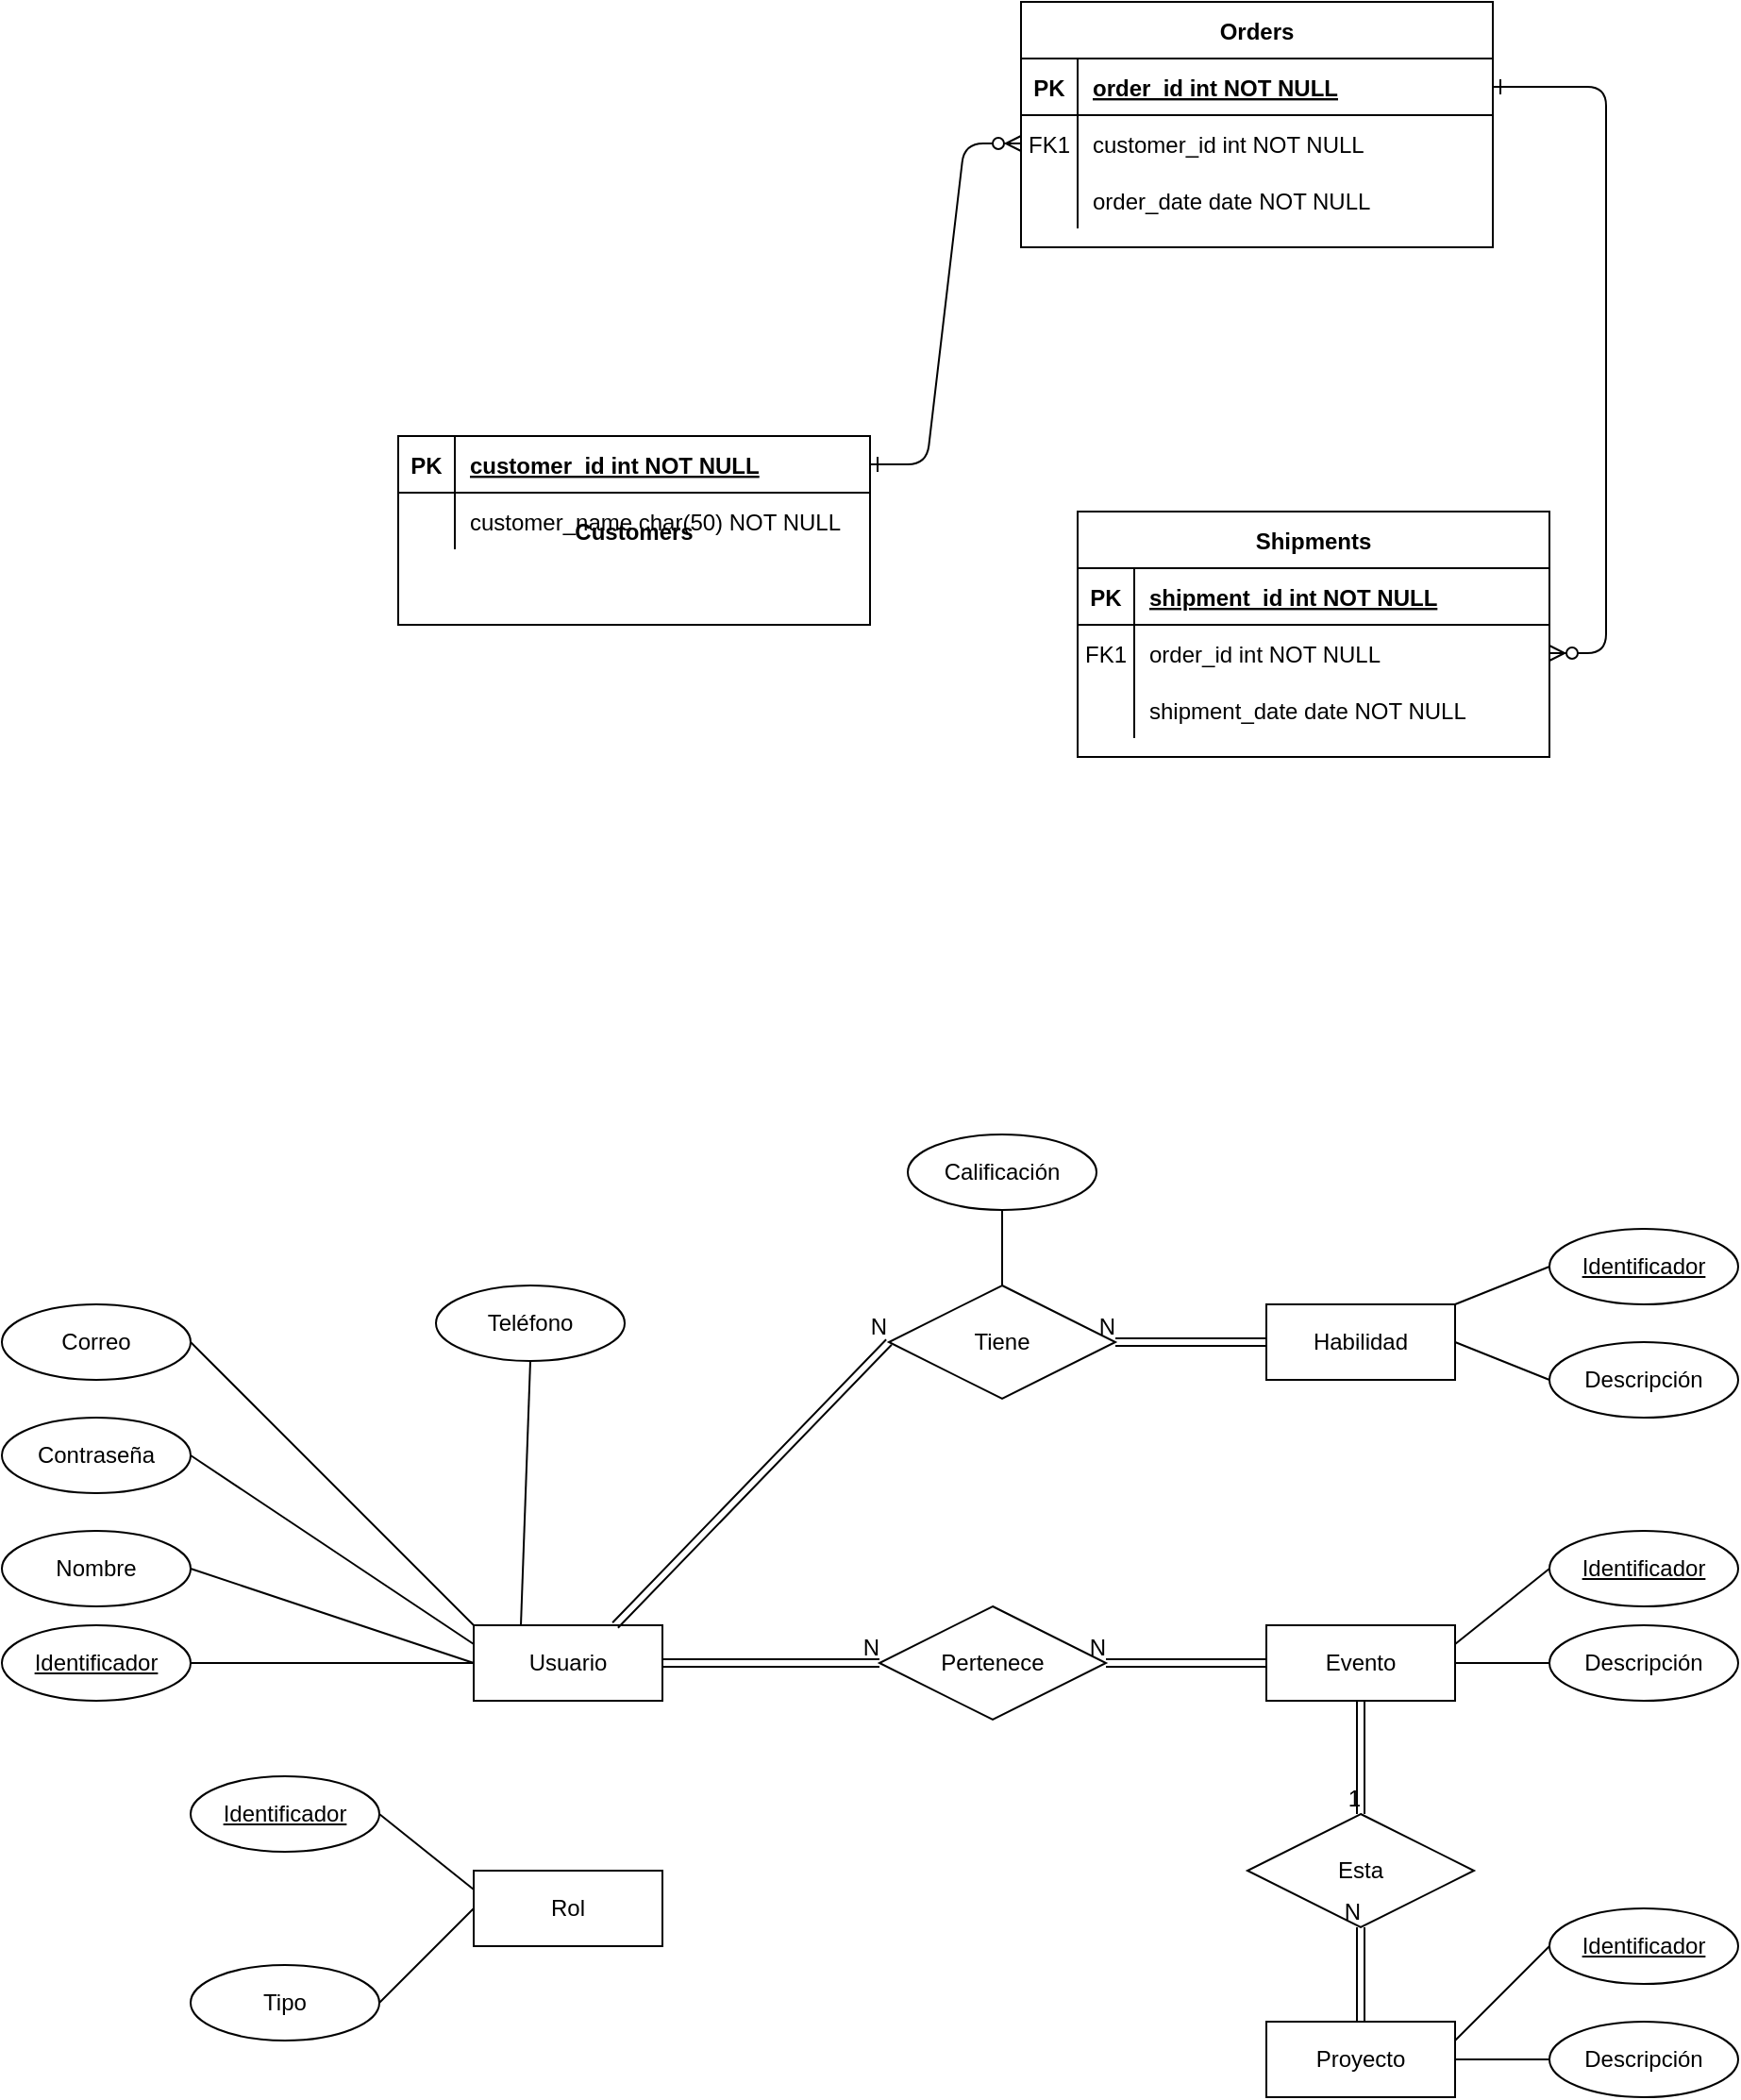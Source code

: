 <mxfile version="14.6.11" type="github">
  <diagram id="R2lEEEUBdFMjLlhIrx00" name="Page-1">
    <mxGraphModel dx="2133" dy="1793" grid="1" gridSize="10" guides="1" tooltips="1" connect="1" arrows="1" fold="1" page="1" pageScale="1" pageWidth="850" pageHeight="1100" math="0" shadow="0" extFonts="Permanent Marker^https://fonts.googleapis.com/css?family=Permanent+Marker">
      <root>
        <mxCell id="0" />
        <mxCell id="1" parent="0" />
        <mxCell id="C-vyLk0tnHw3VtMMgP7b-1" value="" style="edgeStyle=entityRelationEdgeStyle;endArrow=ERzeroToMany;startArrow=ERone;endFill=1;startFill=0;" parent="1" source="C-vyLk0tnHw3VtMMgP7b-24" target="C-vyLk0tnHw3VtMMgP7b-6" edge="1">
          <mxGeometry width="100" height="100" relative="1" as="geometry">
            <mxPoint x="340" y="720" as="sourcePoint" />
            <mxPoint x="440" y="620" as="targetPoint" />
          </mxGeometry>
        </mxCell>
        <mxCell id="C-vyLk0tnHw3VtMMgP7b-12" value="" style="edgeStyle=entityRelationEdgeStyle;endArrow=ERzeroToMany;startArrow=ERone;endFill=1;startFill=0;" parent="1" source="C-vyLk0tnHw3VtMMgP7b-3" target="C-vyLk0tnHw3VtMMgP7b-17" edge="1">
          <mxGeometry width="100" height="100" relative="1" as="geometry">
            <mxPoint x="400" y="180" as="sourcePoint" />
            <mxPoint x="460" y="205" as="targetPoint" />
          </mxGeometry>
        </mxCell>
        <mxCell id="C-vyLk0tnHw3VtMMgP7b-2" value="Orders" style="shape=table;startSize=30;container=1;collapsible=1;childLayout=tableLayout;fixedRows=1;rowLines=0;fontStyle=1;align=center;resizeLast=1;" parent="1" vertex="1">
          <mxGeometry x="440" y="-260" width="250" height="130" as="geometry" />
        </mxCell>
        <mxCell id="C-vyLk0tnHw3VtMMgP7b-3" value="" style="shape=partialRectangle;collapsible=0;dropTarget=0;pointerEvents=0;fillColor=none;points=[[0,0.5],[1,0.5]];portConstraint=eastwest;top=0;left=0;right=0;bottom=1;" parent="C-vyLk0tnHw3VtMMgP7b-2" vertex="1">
          <mxGeometry y="30" width="250" height="30" as="geometry" />
        </mxCell>
        <mxCell id="C-vyLk0tnHw3VtMMgP7b-4" value="PK" style="shape=partialRectangle;overflow=hidden;connectable=0;fillColor=none;top=0;left=0;bottom=0;right=0;fontStyle=1;" parent="C-vyLk0tnHw3VtMMgP7b-3" vertex="1">
          <mxGeometry width="30" height="30" as="geometry" />
        </mxCell>
        <mxCell id="C-vyLk0tnHw3VtMMgP7b-5" value="order_id int NOT NULL " style="shape=partialRectangle;overflow=hidden;connectable=0;fillColor=none;top=0;left=0;bottom=0;right=0;align=left;spacingLeft=6;fontStyle=5;" parent="C-vyLk0tnHw3VtMMgP7b-3" vertex="1">
          <mxGeometry x="30" width="220" height="30" as="geometry" />
        </mxCell>
        <mxCell id="C-vyLk0tnHw3VtMMgP7b-6" value="" style="shape=partialRectangle;collapsible=0;dropTarget=0;pointerEvents=0;fillColor=none;points=[[0,0.5],[1,0.5]];portConstraint=eastwest;top=0;left=0;right=0;bottom=0;" parent="C-vyLk0tnHw3VtMMgP7b-2" vertex="1">
          <mxGeometry y="60" width="250" height="30" as="geometry" />
        </mxCell>
        <mxCell id="C-vyLk0tnHw3VtMMgP7b-7" value="FK1" style="shape=partialRectangle;overflow=hidden;connectable=0;fillColor=none;top=0;left=0;bottom=0;right=0;" parent="C-vyLk0tnHw3VtMMgP7b-6" vertex="1">
          <mxGeometry width="30" height="30" as="geometry" />
        </mxCell>
        <mxCell id="C-vyLk0tnHw3VtMMgP7b-8" value="customer_id int NOT NULL" style="shape=partialRectangle;overflow=hidden;connectable=0;fillColor=none;top=0;left=0;bottom=0;right=0;align=left;spacingLeft=6;" parent="C-vyLk0tnHw3VtMMgP7b-6" vertex="1">
          <mxGeometry x="30" width="220" height="30" as="geometry" />
        </mxCell>
        <mxCell id="C-vyLk0tnHw3VtMMgP7b-9" value="" style="shape=partialRectangle;collapsible=0;dropTarget=0;pointerEvents=0;fillColor=none;points=[[0,0.5],[1,0.5]];portConstraint=eastwest;top=0;left=0;right=0;bottom=0;" parent="C-vyLk0tnHw3VtMMgP7b-2" vertex="1">
          <mxGeometry y="90" width="250" height="30" as="geometry" />
        </mxCell>
        <mxCell id="C-vyLk0tnHw3VtMMgP7b-10" value="" style="shape=partialRectangle;overflow=hidden;connectable=0;fillColor=none;top=0;left=0;bottom=0;right=0;" parent="C-vyLk0tnHw3VtMMgP7b-9" vertex="1">
          <mxGeometry width="30" height="30" as="geometry" />
        </mxCell>
        <mxCell id="C-vyLk0tnHw3VtMMgP7b-11" value="order_date date NOT NULL" style="shape=partialRectangle;overflow=hidden;connectable=0;fillColor=none;top=0;left=0;bottom=0;right=0;align=left;spacingLeft=6;" parent="C-vyLk0tnHw3VtMMgP7b-9" vertex="1">
          <mxGeometry x="30" width="220" height="30" as="geometry" />
        </mxCell>
        <mxCell id="C-vyLk0tnHw3VtMMgP7b-13" value="Shipments" style="shape=table;startSize=30;container=1;collapsible=1;childLayout=tableLayout;fixedRows=1;rowLines=0;fontStyle=1;align=center;resizeLast=1;" parent="1" vertex="1">
          <mxGeometry x="470" y="10" width="250" height="130" as="geometry" />
        </mxCell>
        <mxCell id="C-vyLk0tnHw3VtMMgP7b-14" value="" style="shape=partialRectangle;collapsible=0;dropTarget=0;pointerEvents=0;fillColor=none;points=[[0,0.5],[1,0.5]];portConstraint=eastwest;top=0;left=0;right=0;bottom=1;" parent="C-vyLk0tnHw3VtMMgP7b-13" vertex="1">
          <mxGeometry y="30" width="250" height="30" as="geometry" />
        </mxCell>
        <mxCell id="C-vyLk0tnHw3VtMMgP7b-15" value="PK" style="shape=partialRectangle;overflow=hidden;connectable=0;fillColor=none;top=0;left=0;bottom=0;right=0;fontStyle=1;" parent="C-vyLk0tnHw3VtMMgP7b-14" vertex="1">
          <mxGeometry width="30" height="30" as="geometry" />
        </mxCell>
        <mxCell id="C-vyLk0tnHw3VtMMgP7b-16" value="shipment_id int NOT NULL " style="shape=partialRectangle;overflow=hidden;connectable=0;fillColor=none;top=0;left=0;bottom=0;right=0;align=left;spacingLeft=6;fontStyle=5;" parent="C-vyLk0tnHw3VtMMgP7b-14" vertex="1">
          <mxGeometry x="30" width="220" height="30" as="geometry" />
        </mxCell>
        <mxCell id="C-vyLk0tnHw3VtMMgP7b-17" value="" style="shape=partialRectangle;collapsible=0;dropTarget=0;pointerEvents=0;fillColor=none;points=[[0,0.5],[1,0.5]];portConstraint=eastwest;top=0;left=0;right=0;bottom=0;" parent="C-vyLk0tnHw3VtMMgP7b-13" vertex="1">
          <mxGeometry y="60" width="250" height="30" as="geometry" />
        </mxCell>
        <mxCell id="C-vyLk0tnHw3VtMMgP7b-18" value="FK1" style="shape=partialRectangle;overflow=hidden;connectable=0;fillColor=none;top=0;left=0;bottom=0;right=0;" parent="C-vyLk0tnHw3VtMMgP7b-17" vertex="1">
          <mxGeometry width="30" height="30" as="geometry" />
        </mxCell>
        <mxCell id="C-vyLk0tnHw3VtMMgP7b-19" value="order_id int NOT NULL" style="shape=partialRectangle;overflow=hidden;connectable=0;fillColor=none;top=0;left=0;bottom=0;right=0;align=left;spacingLeft=6;" parent="C-vyLk0tnHw3VtMMgP7b-17" vertex="1">
          <mxGeometry x="30" width="220" height="30" as="geometry" />
        </mxCell>
        <mxCell id="C-vyLk0tnHw3VtMMgP7b-20" value="" style="shape=partialRectangle;collapsible=0;dropTarget=0;pointerEvents=0;fillColor=none;points=[[0,0.5],[1,0.5]];portConstraint=eastwest;top=0;left=0;right=0;bottom=0;" parent="C-vyLk0tnHw3VtMMgP7b-13" vertex="1">
          <mxGeometry y="90" width="250" height="30" as="geometry" />
        </mxCell>
        <mxCell id="C-vyLk0tnHw3VtMMgP7b-21" value="" style="shape=partialRectangle;overflow=hidden;connectable=0;fillColor=none;top=0;left=0;bottom=0;right=0;" parent="C-vyLk0tnHw3VtMMgP7b-20" vertex="1">
          <mxGeometry width="30" height="30" as="geometry" />
        </mxCell>
        <mxCell id="C-vyLk0tnHw3VtMMgP7b-22" value="shipment_date date NOT NULL" style="shape=partialRectangle;overflow=hidden;connectable=0;fillColor=none;top=0;left=0;bottom=0;right=0;align=left;spacingLeft=6;" parent="C-vyLk0tnHw3VtMMgP7b-20" vertex="1">
          <mxGeometry x="30" width="220" height="30" as="geometry" />
        </mxCell>
        <mxCell id="C-vyLk0tnHw3VtMMgP7b-23" value="Customers" style="shape=table;startSize=0;container=1;collapsible=1;childLayout=tableLayout;fixedRows=1;rowLines=0;fontStyle=1;align=center;resizeLast=1;" parent="1" vertex="1">
          <mxGeometry x="110" y="-30" width="250" height="100" as="geometry" />
        </mxCell>
        <mxCell id="C-vyLk0tnHw3VtMMgP7b-24" value="" style="shape=partialRectangle;collapsible=0;dropTarget=0;pointerEvents=0;fillColor=none;points=[[0,0.5],[1,0.5]];portConstraint=eastwest;top=0;left=0;right=0;bottom=1;" parent="C-vyLk0tnHw3VtMMgP7b-23" vertex="1">
          <mxGeometry width="250" height="30" as="geometry" />
        </mxCell>
        <mxCell id="C-vyLk0tnHw3VtMMgP7b-25" value="PK" style="shape=partialRectangle;overflow=hidden;connectable=0;fillColor=none;top=0;left=0;bottom=0;right=0;fontStyle=1;" parent="C-vyLk0tnHw3VtMMgP7b-24" vertex="1">
          <mxGeometry width="30" height="30" as="geometry" />
        </mxCell>
        <mxCell id="C-vyLk0tnHw3VtMMgP7b-26" value="customer_id int NOT NULL " style="shape=partialRectangle;overflow=hidden;connectable=0;fillColor=none;top=0;left=0;bottom=0;right=0;align=left;spacingLeft=6;fontStyle=5;" parent="C-vyLk0tnHw3VtMMgP7b-24" vertex="1">
          <mxGeometry x="30" width="220" height="30" as="geometry" />
        </mxCell>
        <mxCell id="C-vyLk0tnHw3VtMMgP7b-27" value="" style="shape=partialRectangle;collapsible=0;dropTarget=0;pointerEvents=0;fillColor=none;points=[[0,0.5],[1,0.5]];portConstraint=eastwest;top=0;left=0;right=0;bottom=0;" parent="C-vyLk0tnHw3VtMMgP7b-23" vertex="1">
          <mxGeometry y="30" width="250" height="30" as="geometry" />
        </mxCell>
        <mxCell id="C-vyLk0tnHw3VtMMgP7b-28" value="" style="shape=partialRectangle;overflow=hidden;connectable=0;fillColor=none;top=0;left=0;bottom=0;right=0;" parent="C-vyLk0tnHw3VtMMgP7b-27" vertex="1">
          <mxGeometry width="30" height="30" as="geometry" />
        </mxCell>
        <mxCell id="C-vyLk0tnHw3VtMMgP7b-29" value="customer_name char(50) NOT NULL" style="shape=partialRectangle;overflow=hidden;connectable=0;fillColor=none;top=0;left=0;bottom=0;right=0;align=left;spacingLeft=6;" parent="C-vyLk0tnHw3VtMMgP7b-27" vertex="1">
          <mxGeometry x="30" width="220" height="30" as="geometry" />
        </mxCell>
        <mxCell id="u1p3eJrne7-kw70h8bbC-1" value="Usuario" style="whiteSpace=wrap;html=1;align=center;" vertex="1" parent="1">
          <mxGeometry x="150" y="600" width="100" height="40" as="geometry" />
        </mxCell>
        <mxCell id="u1p3eJrne7-kw70h8bbC-2" value="Proyecto" style="whiteSpace=wrap;html=1;align=center;" vertex="1" parent="1">
          <mxGeometry x="570" y="810" width="100" height="40" as="geometry" />
        </mxCell>
        <mxCell id="u1p3eJrne7-kw70h8bbC-3" value="Evento" style="whiteSpace=wrap;html=1;align=center;" vertex="1" parent="1">
          <mxGeometry x="570" y="600" width="100" height="40" as="geometry" />
        </mxCell>
        <mxCell id="u1p3eJrne7-kw70h8bbC-13" value="Identificador" style="ellipse;whiteSpace=wrap;html=1;align=center;fontStyle=4;" vertex="1" parent="1">
          <mxGeometry x="-100" y="600" width="100" height="40" as="geometry" />
        </mxCell>
        <mxCell id="u1p3eJrne7-kw70h8bbC-14" value="Nombre" style="ellipse;whiteSpace=wrap;html=1;align=center;" vertex="1" parent="1">
          <mxGeometry x="-100" y="550" width="100" height="40" as="geometry" />
        </mxCell>
        <mxCell id="u1p3eJrne7-kw70h8bbC-15" value="Correo" style="ellipse;whiteSpace=wrap;html=1;align=center;" vertex="1" parent="1">
          <mxGeometry x="-100" y="430" width="100" height="40" as="geometry" />
        </mxCell>
        <mxCell id="u1p3eJrne7-kw70h8bbC-16" value="Teléfono" style="ellipse;whiteSpace=wrap;html=1;align=center;" vertex="1" parent="1">
          <mxGeometry x="130" y="420" width="100" height="40" as="geometry" />
        </mxCell>
        <mxCell id="u1p3eJrne7-kw70h8bbC-21" value="" style="endArrow=none;html=1;rounded=0;exitX=1;exitY=0.5;exitDx=0;exitDy=0;entryX=0;entryY=0;entryDx=0;entryDy=0;" edge="1" parent="1" source="u1p3eJrne7-kw70h8bbC-15" target="u1p3eJrne7-kw70h8bbC-1">
          <mxGeometry relative="1" as="geometry">
            <mxPoint x="140" y="530" as="sourcePoint" />
            <mxPoint x="180" y="600" as="targetPoint" />
          </mxGeometry>
        </mxCell>
        <mxCell id="u1p3eJrne7-kw70h8bbC-22" value="" style="endArrow=none;html=1;rounded=0;entryX=0.5;entryY=1;entryDx=0;entryDy=0;exitX=0.25;exitY=0;exitDx=0;exitDy=0;" edge="1" parent="1" source="u1p3eJrne7-kw70h8bbC-1" target="u1p3eJrne7-kw70h8bbC-16">
          <mxGeometry relative="1" as="geometry">
            <mxPoint x="220" y="600" as="sourcePoint" />
            <mxPoint x="270" y="510" as="targetPoint" />
          </mxGeometry>
        </mxCell>
        <mxCell id="u1p3eJrne7-kw70h8bbC-25" value="Habilidad" style="whiteSpace=wrap;html=1;align=center;" vertex="1" parent="1">
          <mxGeometry x="570" y="430" width="100" height="40" as="geometry" />
        </mxCell>
        <mxCell id="u1p3eJrne7-kw70h8bbC-26" value="Pertenece" style="shape=rhombus;perimeter=rhombusPerimeter;whiteSpace=wrap;html=1;align=center;" vertex="1" parent="1">
          <mxGeometry x="365" y="590" width="120" height="60" as="geometry" />
        </mxCell>
        <mxCell id="u1p3eJrne7-kw70h8bbC-27" value="Tiene" style="shape=rhombus;perimeter=rhombusPerimeter;whiteSpace=wrap;html=1;align=center;" vertex="1" parent="1">
          <mxGeometry x="370" y="420" width="120" height="60" as="geometry" />
        </mxCell>
        <mxCell id="u1p3eJrne7-kw70h8bbC-28" value="Esta" style="shape=rhombus;perimeter=rhombusPerimeter;whiteSpace=wrap;html=1;align=center;" vertex="1" parent="1">
          <mxGeometry x="560" y="700" width="120" height="60" as="geometry" />
        </mxCell>
        <mxCell id="u1p3eJrne7-kw70h8bbC-36" value="Identificador" style="ellipse;whiteSpace=wrap;html=1;align=center;fontStyle=4;" vertex="1" parent="1">
          <mxGeometry x="720" y="750" width="100" height="40" as="geometry" />
        </mxCell>
        <mxCell id="u1p3eJrne7-kw70h8bbC-37" value="Identificador" style="ellipse;whiteSpace=wrap;html=1;align=center;fontStyle=4;" vertex="1" parent="1">
          <mxGeometry x="720" y="390" width="100" height="40" as="geometry" />
        </mxCell>
        <mxCell id="u1p3eJrne7-kw70h8bbC-38" value="Descripción" style="ellipse;whiteSpace=wrap;html=1;align=center;" vertex="1" parent="1">
          <mxGeometry x="720" y="450" width="100" height="40" as="geometry" />
        </mxCell>
        <mxCell id="u1p3eJrne7-kw70h8bbC-45" value="" style="endArrow=none;html=1;rounded=0;exitX=1;exitY=0.5;exitDx=0;exitDy=0;entryX=0;entryY=0.5;entryDx=0;entryDy=0;" edge="1" parent="1" source="u1p3eJrne7-kw70h8bbC-14" target="u1p3eJrne7-kw70h8bbC-1">
          <mxGeometry relative="1" as="geometry">
            <mxPoint x="340" y="520" as="sourcePoint" />
            <mxPoint x="500" y="520" as="targetPoint" />
          </mxGeometry>
        </mxCell>
        <mxCell id="u1p3eJrne7-kw70h8bbC-46" value="" style="endArrow=none;html=1;rounded=0;exitX=1;exitY=0.5;exitDx=0;exitDy=0;entryX=0;entryY=0.5;entryDx=0;entryDy=0;" edge="1" parent="1" source="u1p3eJrne7-kw70h8bbC-13" target="u1p3eJrne7-kw70h8bbC-1">
          <mxGeometry relative="1" as="geometry">
            <mxPoint x="340" y="650" as="sourcePoint" />
            <mxPoint x="500" y="650" as="targetPoint" />
          </mxGeometry>
        </mxCell>
        <mxCell id="u1p3eJrne7-kw70h8bbC-48" value="" style="endArrow=none;html=1;rounded=0;entryX=0;entryY=0.5;entryDx=0;entryDy=0;exitX=1;exitY=0.5;exitDx=0;exitDy=0;" edge="1" parent="1" source="u1p3eJrne7-kw70h8bbC-25" target="u1p3eJrne7-kw70h8bbC-38">
          <mxGeometry relative="1" as="geometry">
            <mxPoint x="340" y="650" as="sourcePoint" />
            <mxPoint x="500" y="650" as="targetPoint" />
          </mxGeometry>
        </mxCell>
        <mxCell id="u1p3eJrne7-kw70h8bbC-49" value="" style="endArrow=none;html=1;rounded=0;entryX=0.5;entryY=1;entryDx=0;entryDy=0;exitX=0.5;exitY=0;exitDx=0;exitDy=0;" edge="1" parent="1" source="u1p3eJrne7-kw70h8bbC-27" target="u1p3eJrne7-kw70h8bbC-137">
          <mxGeometry relative="1" as="geometry">
            <mxPoint x="340" y="650" as="sourcePoint" />
            <mxPoint x="720.0" y="460" as="targetPoint" />
          </mxGeometry>
        </mxCell>
        <mxCell id="u1p3eJrne7-kw70h8bbC-54" value="" style="endArrow=none;html=1;rounded=0;exitX=1;exitY=0;exitDx=0;exitDy=0;entryX=0;entryY=0.5;entryDx=0;entryDy=0;" edge="1" parent="1" source="u1p3eJrne7-kw70h8bbC-25" target="u1p3eJrne7-kw70h8bbC-37">
          <mxGeometry relative="1" as="geometry">
            <mxPoint x="340" y="650" as="sourcePoint" />
            <mxPoint x="500" y="650" as="targetPoint" />
          </mxGeometry>
        </mxCell>
        <mxCell id="u1p3eJrne7-kw70h8bbC-69" value="" style="shape=link;html=1;rounded=0;entryX=0.5;entryY=0;entryDx=0;entryDy=0;exitX=0.5;exitY=1;exitDx=0;exitDy=0;" edge="1" parent="1" source="u1p3eJrne7-kw70h8bbC-3" target="u1p3eJrne7-kw70h8bbC-28">
          <mxGeometry relative="1" as="geometry">
            <mxPoint x="340" y="650" as="sourcePoint" />
            <mxPoint x="500" y="650" as="targetPoint" />
          </mxGeometry>
        </mxCell>
        <mxCell id="u1p3eJrne7-kw70h8bbC-70" value="1" style="resizable=0;html=1;align=right;verticalAlign=bottom;" connectable="0" vertex="1" parent="u1p3eJrne7-kw70h8bbC-69">
          <mxGeometry x="1" relative="1" as="geometry" />
        </mxCell>
        <mxCell id="u1p3eJrne7-kw70h8bbC-74" value="" style="shape=link;html=1;rounded=0;exitX=0.5;exitY=0;exitDx=0;exitDy=0;entryX=0.5;entryY=1;entryDx=0;entryDy=0;" edge="1" parent="1" source="u1p3eJrne7-kw70h8bbC-2" target="u1p3eJrne7-kw70h8bbC-28">
          <mxGeometry relative="1" as="geometry">
            <mxPoint x="340" y="650" as="sourcePoint" />
            <mxPoint x="500" y="650" as="targetPoint" />
          </mxGeometry>
        </mxCell>
        <mxCell id="u1p3eJrne7-kw70h8bbC-75" value="N" style="resizable=0;html=1;align=right;verticalAlign=bottom;" connectable="0" vertex="1" parent="u1p3eJrne7-kw70h8bbC-74">
          <mxGeometry x="1" relative="1" as="geometry" />
        </mxCell>
        <mxCell id="u1p3eJrne7-kw70h8bbC-79" value="" style="shape=link;html=1;rounded=0;exitX=0.75;exitY=0;exitDx=0;exitDy=0;entryX=0;entryY=0.5;entryDx=0;entryDy=0;" edge="1" parent="1" source="u1p3eJrne7-kw70h8bbC-1" target="u1p3eJrne7-kw70h8bbC-27">
          <mxGeometry relative="1" as="geometry">
            <mxPoint x="340" y="650" as="sourcePoint" />
            <mxPoint x="500" y="650" as="targetPoint" />
          </mxGeometry>
        </mxCell>
        <mxCell id="u1p3eJrne7-kw70h8bbC-80" value="N" style="resizable=0;html=1;align=right;verticalAlign=bottom;" connectable="0" vertex="1" parent="u1p3eJrne7-kw70h8bbC-79">
          <mxGeometry x="1" relative="1" as="geometry" />
        </mxCell>
        <mxCell id="u1p3eJrne7-kw70h8bbC-81" value="" style="shape=link;html=1;rounded=0;exitX=0;exitY=0.5;exitDx=0;exitDy=0;entryX=1;entryY=0.5;entryDx=0;entryDy=0;" edge="1" parent="1" source="u1p3eJrne7-kw70h8bbC-25" target="u1p3eJrne7-kw70h8bbC-27">
          <mxGeometry relative="1" as="geometry">
            <mxPoint x="340" y="650" as="sourcePoint" />
            <mxPoint x="500" y="650" as="targetPoint" />
          </mxGeometry>
        </mxCell>
        <mxCell id="u1p3eJrne7-kw70h8bbC-82" value="N" style="resizable=0;html=1;align=right;verticalAlign=bottom;" connectable="0" vertex="1" parent="u1p3eJrne7-kw70h8bbC-81">
          <mxGeometry x="1" relative="1" as="geometry" />
        </mxCell>
        <mxCell id="u1p3eJrne7-kw70h8bbC-83" value="" style="shape=link;html=1;rounded=0;exitX=1;exitY=0.5;exitDx=0;exitDy=0;entryX=0;entryY=0.5;entryDx=0;entryDy=0;" edge="1" parent="1" source="u1p3eJrne7-kw70h8bbC-1" target="u1p3eJrne7-kw70h8bbC-26">
          <mxGeometry relative="1" as="geometry">
            <mxPoint x="340" y="650" as="sourcePoint" />
            <mxPoint x="500" y="650" as="targetPoint" />
          </mxGeometry>
        </mxCell>
        <mxCell id="u1p3eJrne7-kw70h8bbC-84" value="N" style="resizable=0;html=1;align=right;verticalAlign=bottom;" connectable="0" vertex="1" parent="u1p3eJrne7-kw70h8bbC-83">
          <mxGeometry x="1" relative="1" as="geometry" />
        </mxCell>
        <mxCell id="u1p3eJrne7-kw70h8bbC-85" value="" style="shape=link;html=1;rounded=0;exitX=0;exitY=0.5;exitDx=0;exitDy=0;entryX=1;entryY=0.5;entryDx=0;entryDy=0;" edge="1" parent="1" source="u1p3eJrne7-kw70h8bbC-3" target="u1p3eJrne7-kw70h8bbC-26">
          <mxGeometry relative="1" as="geometry">
            <mxPoint x="340" y="650" as="sourcePoint" />
            <mxPoint x="500" y="650" as="targetPoint" />
          </mxGeometry>
        </mxCell>
        <mxCell id="u1p3eJrne7-kw70h8bbC-86" value="N" style="resizable=0;html=1;align=right;verticalAlign=bottom;" connectable="0" vertex="1" parent="u1p3eJrne7-kw70h8bbC-85">
          <mxGeometry x="1" relative="1" as="geometry" />
        </mxCell>
        <mxCell id="u1p3eJrne7-kw70h8bbC-88" value="Contraseña" style="ellipse;whiteSpace=wrap;html=1;align=center;" vertex="1" parent="1">
          <mxGeometry x="-100" y="490" width="100" height="40" as="geometry" />
        </mxCell>
        <mxCell id="u1p3eJrne7-kw70h8bbC-90" value="" style="endArrow=none;html=1;rounded=0;entryX=1;entryY=0.5;entryDx=0;entryDy=0;" edge="1" parent="1" target="u1p3eJrne7-kw70h8bbC-88">
          <mxGeometry relative="1" as="geometry">
            <mxPoint x="150" y="610" as="sourcePoint" />
            <mxPoint x="500" y="650" as="targetPoint" />
          </mxGeometry>
        </mxCell>
        <mxCell id="u1p3eJrne7-kw70h8bbC-101" value="Identificador" style="ellipse;whiteSpace=wrap;html=1;align=center;fontStyle=4;" vertex="1" parent="1">
          <mxGeometry x="720" y="550" width="100" height="40" as="geometry" />
        </mxCell>
        <mxCell id="u1p3eJrne7-kw70h8bbC-103" value="Descripción" style="ellipse;whiteSpace=wrap;html=1;align=center;" vertex="1" parent="1">
          <mxGeometry x="720" y="600" width="100" height="40" as="geometry" />
        </mxCell>
        <mxCell id="u1p3eJrne7-kw70h8bbC-106" value="Descripción" style="ellipse;whiteSpace=wrap;html=1;align=center;" vertex="1" parent="1">
          <mxGeometry x="720" y="810" width="100" height="40" as="geometry" />
        </mxCell>
        <mxCell id="u1p3eJrne7-kw70h8bbC-108" value="" style="endArrow=none;html=1;rounded=0;entryX=0;entryY=0.5;entryDx=0;entryDy=0;" edge="1" parent="1" target="u1p3eJrne7-kw70h8bbC-101">
          <mxGeometry relative="1" as="geometry">
            <mxPoint x="670" y="610" as="sourcePoint" />
            <mxPoint x="500" y="780" as="targetPoint" />
          </mxGeometry>
        </mxCell>
        <mxCell id="u1p3eJrne7-kw70h8bbC-109" value="" style="endArrow=none;html=1;rounded=0;entryX=0;entryY=0.5;entryDx=0;entryDy=0;exitX=1;exitY=0.5;exitDx=0;exitDy=0;" edge="1" parent="1" source="u1p3eJrne7-kw70h8bbC-3" target="u1p3eJrne7-kw70h8bbC-103">
          <mxGeometry relative="1" as="geometry">
            <mxPoint x="340" y="780" as="sourcePoint" />
            <mxPoint x="500" y="780" as="targetPoint" />
          </mxGeometry>
        </mxCell>
        <mxCell id="u1p3eJrne7-kw70h8bbC-115" value="" style="endArrow=none;html=1;rounded=0;entryX=1;entryY=0.25;entryDx=0;entryDy=0;exitX=0;exitY=0.5;exitDx=0;exitDy=0;" edge="1" parent="1" source="u1p3eJrne7-kw70h8bbC-36" target="u1p3eJrne7-kw70h8bbC-2">
          <mxGeometry relative="1" as="geometry">
            <mxPoint x="340" y="650" as="sourcePoint" />
            <mxPoint x="500" y="650" as="targetPoint" />
          </mxGeometry>
        </mxCell>
        <mxCell id="u1p3eJrne7-kw70h8bbC-118" value="" style="endArrow=none;html=1;rounded=0;entryX=0;entryY=0.5;entryDx=0;entryDy=0;exitX=1;exitY=0.5;exitDx=0;exitDy=0;" edge="1" parent="1" source="u1p3eJrne7-kw70h8bbC-2" target="u1p3eJrne7-kw70h8bbC-106">
          <mxGeometry relative="1" as="geometry">
            <mxPoint x="340" y="650" as="sourcePoint" />
            <mxPoint x="500" y="650" as="targetPoint" />
          </mxGeometry>
        </mxCell>
        <mxCell id="u1p3eJrne7-kw70h8bbC-131" value="Rol" style="whiteSpace=wrap;html=1;align=center;" vertex="1" parent="1">
          <mxGeometry x="150" y="730" width="100" height="40" as="geometry" />
        </mxCell>
        <mxCell id="u1p3eJrne7-kw70h8bbC-133" value="Tipo" style="ellipse;whiteSpace=wrap;html=1;align=center;" vertex="1" parent="1">
          <mxGeometry y="780" width="100" height="40" as="geometry" />
        </mxCell>
        <mxCell id="u1p3eJrne7-kw70h8bbC-134" value="Identificador" style="ellipse;whiteSpace=wrap;html=1;align=center;fontStyle=4;" vertex="1" parent="1">
          <mxGeometry y="680" width="100" height="40" as="geometry" />
        </mxCell>
        <mxCell id="u1p3eJrne7-kw70h8bbC-135" value="" style="endArrow=none;html=1;rounded=0;exitX=1;exitY=0.5;exitDx=0;exitDy=0;entryX=0;entryY=0.5;entryDx=0;entryDy=0;" edge="1" parent="1" source="u1p3eJrne7-kw70h8bbC-133" target="u1p3eJrne7-kw70h8bbC-131">
          <mxGeometry relative="1" as="geometry">
            <mxPoint x="320" y="620" as="sourcePoint" />
            <mxPoint x="480" y="620" as="targetPoint" />
          </mxGeometry>
        </mxCell>
        <mxCell id="u1p3eJrne7-kw70h8bbC-136" value="" style="endArrow=none;html=1;rounded=0;exitX=1;exitY=0.5;exitDx=0;exitDy=0;entryX=0;entryY=0.25;entryDx=0;entryDy=0;" edge="1" parent="1" source="u1p3eJrne7-kw70h8bbC-134" target="u1p3eJrne7-kw70h8bbC-131">
          <mxGeometry relative="1" as="geometry">
            <mxPoint x="320" y="620" as="sourcePoint" />
            <mxPoint x="480" y="620" as="targetPoint" />
          </mxGeometry>
        </mxCell>
        <mxCell id="u1p3eJrne7-kw70h8bbC-137" value="Calificación" style="ellipse;whiteSpace=wrap;html=1;align=center;" vertex="1" parent="1">
          <mxGeometry x="380" y="340" width="100" height="40" as="geometry" />
        </mxCell>
      </root>
    </mxGraphModel>
  </diagram>
</mxfile>
